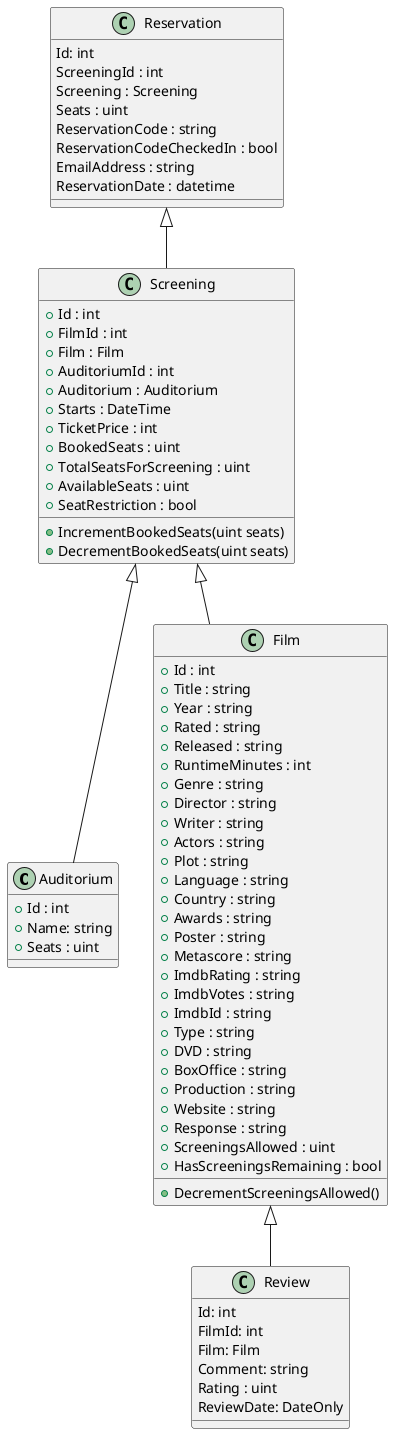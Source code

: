 @startuml
class Auditorium
{
    +Id : int
    +Name: string
    +Seats : uint
}

class Film
{
    +Id : int
    +Title : string
    +Year : string
    +Rated : string
    +Released : string
    +RuntimeMinutes : int
    +Genre : string
    +Director : string
    +Writer : string
    +Actors : string
    +Plot : string
    +Language : string
    +Country : string
    +Awards : string
    +Poster : string
    +Metascore : string
    +ImdbRating : string
    +ImdbVotes : string
    +ImdbId : string
    +Type : string
    +DVD : string
    +BoxOffice : string
    +Production : string
    +Website : string
    +Response : string
    +ScreeningsAllowed : uint
    +HasScreeningsRemaining : bool
    +DecrementScreeningsAllowed()
}

class Reservation 
{
    Id: int
    ScreeningId : int
    Screening : Screening
    Seats : uint
    ReservationCode : string
    ReservationCodeCheckedIn : bool
    EmailAddress : string
    ReservationDate : datetime
}

class Screening
{
    +Id : int
    +FilmId : int
    +Film : Film
    +AuditoriumId : int
    +Auditorium : Auditorium
    +Starts : DateTime
    +TicketPrice : int
    +BookedSeats : uint
    +TotalSeatsForScreening : uint
    +AvailableSeats : uint
    +SeatRestriction : bool
    +IncrementBookedSeats(uint seats)
    +DecrementBookedSeats(uint seats)
    
}
' If SeatRestriction == true, AvailableSeats / 2

class Review
{
    Id: int
    FilmId: int
    Film: Film
    Comment: string
    Rating : uint
    ReviewDate: DateOnly
}

Screening <|-- Film
Screening <|-- Auditorium
Reservation <|-- Screening
Film <|-- Review
@enduml